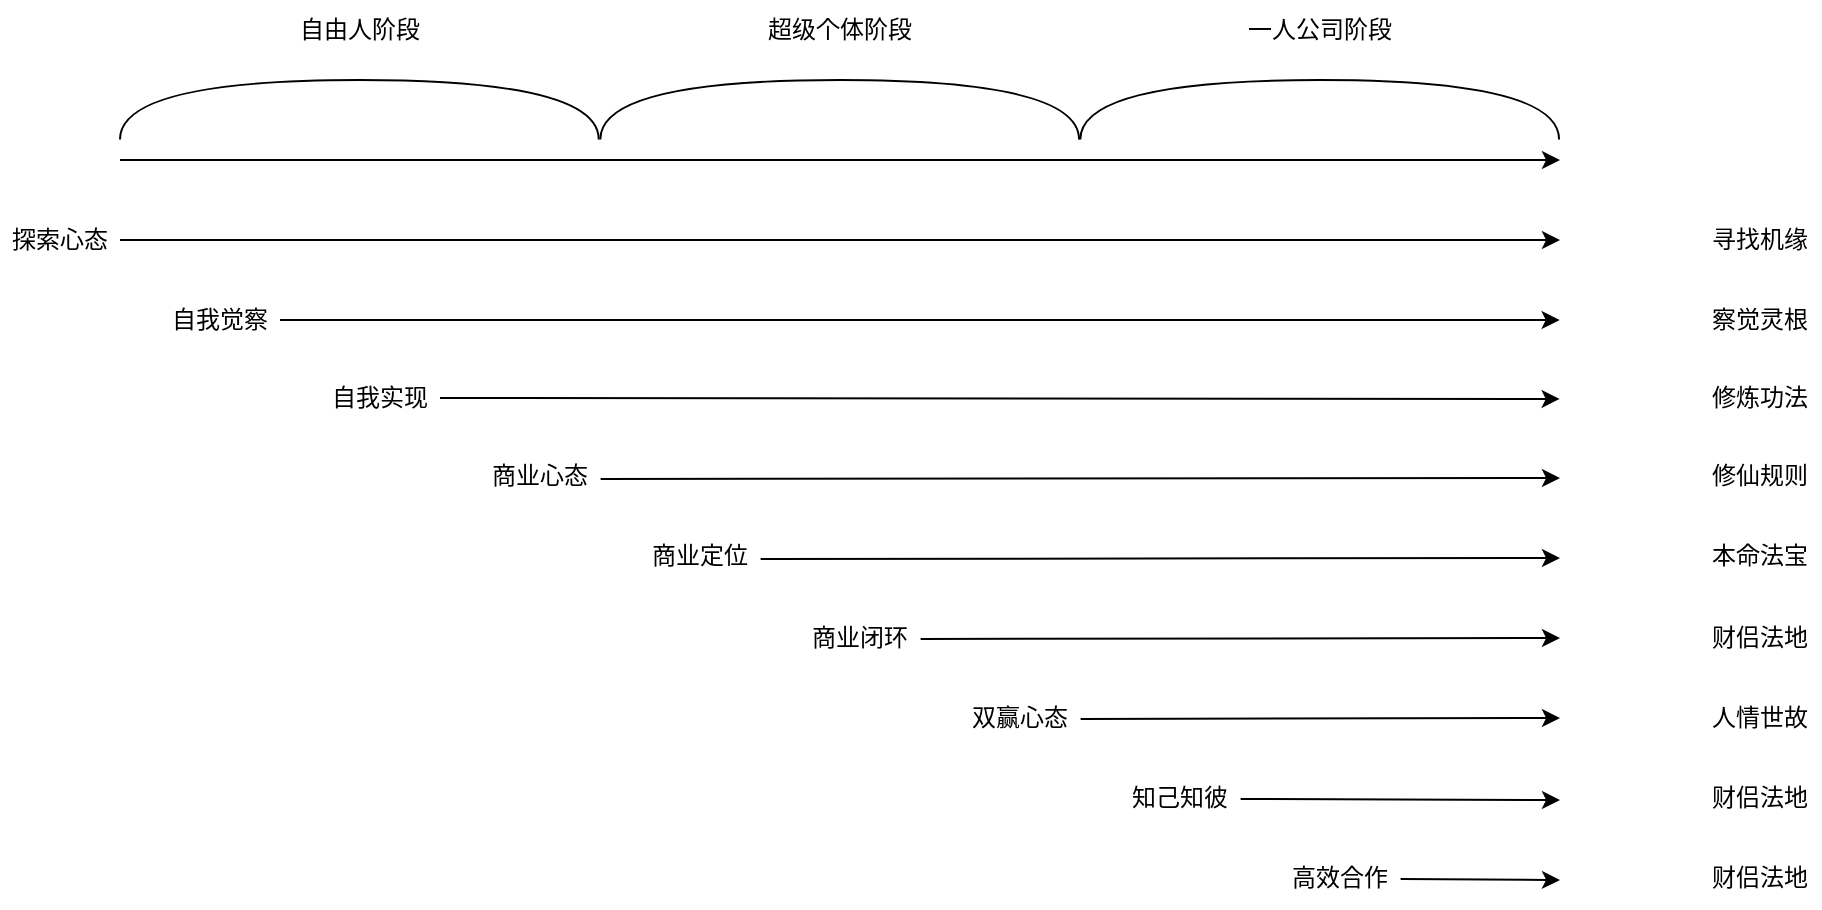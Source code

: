 <mxfile version="24.4.13" type="github">
  <diagram name="第 1 页" id="ZPvPkC5raG9nMZ6jffo0">
    <mxGraphModel dx="993" dy="519" grid="1" gridSize="10" guides="1" tooltips="1" connect="1" arrows="1" fold="1" page="1" pageScale="1" pageWidth="827" pageHeight="1169" math="0" shadow="0">
      <root>
        <mxCell id="0" />
        <mxCell id="1" parent="0" />
        <mxCell id="UsBETUkJH2-_tGAedoQZ-3" value="" style="endArrow=classic;html=1;rounded=0;" edge="1" parent="1">
          <mxGeometry width="50" height="50" relative="1" as="geometry">
            <mxPoint x="120" y="200" as="sourcePoint" />
            <mxPoint x="840" y="200" as="targetPoint" />
          </mxGeometry>
        </mxCell>
        <mxCell id="UsBETUkJH2-_tGAedoQZ-4" value="" style="shape=requiredInterface;html=1;verticalLabelPosition=bottom;rotation=90;flipV=1;flipH=1;shadow=0;gradientColor=none;" vertex="1" parent="1">
          <mxGeometry x="224.84" y="55.16" width="29.69" height="239.37" as="geometry" />
        </mxCell>
        <mxCell id="UsBETUkJH2-_tGAedoQZ-5" value="" style="endArrow=classic;startArrow=none;html=1;rounded=0;startFill=0;endFill=1;" edge="1" parent="1">
          <mxGeometry width="50" height="50" relative="1" as="geometry">
            <mxPoint x="120" y="240" as="sourcePoint" />
            <mxPoint x="840" y="240" as="targetPoint" />
          </mxGeometry>
        </mxCell>
        <mxCell id="UsBETUkJH2-_tGAedoQZ-6" value="" style="shape=requiredInterface;html=1;verticalLabelPosition=bottom;rotation=90;flipV=1;flipH=1;shadow=0;gradientColor=none;" vertex="1" parent="1">
          <mxGeometry x="465" y="55.16" width="29.69" height="239.37" as="geometry" />
        </mxCell>
        <mxCell id="UsBETUkJH2-_tGAedoQZ-7" value="" style="shape=requiredInterface;html=1;verticalLabelPosition=bottom;rotation=90;flipV=1;flipH=1;shadow=0;gradientColor=none;" vertex="1" parent="1">
          <mxGeometry x="705" y="55.16" width="29.69" height="239.37" as="geometry" />
        </mxCell>
        <mxCell id="UsBETUkJH2-_tGAedoQZ-8" value="自由人阶段" style="text;html=1;align=center;verticalAlign=middle;whiteSpace=wrap;rounded=0;" vertex="1" parent="1">
          <mxGeometry x="199.68" y="120" width="80" height="30" as="geometry" />
        </mxCell>
        <mxCell id="UsBETUkJH2-_tGAedoQZ-9" value="超级个体阶段" style="text;html=1;align=center;verticalAlign=middle;whiteSpace=wrap;rounded=0;" vertex="1" parent="1">
          <mxGeometry x="439.84" y="120" width="80" height="30" as="geometry" />
        </mxCell>
        <mxCell id="UsBETUkJH2-_tGAedoQZ-10" value="一人公司阶段" style="text;html=1;align=center;verticalAlign=middle;whiteSpace=wrap;rounded=0;" vertex="1" parent="1">
          <mxGeometry x="679.85" y="120" width="80" height="30" as="geometry" />
        </mxCell>
        <mxCell id="UsBETUkJH2-_tGAedoQZ-11" value="探索心态" style="text;html=1;align=center;verticalAlign=middle;whiteSpace=wrap;rounded=0;" vertex="1" parent="1">
          <mxGeometry x="60" y="225" width="60" height="30" as="geometry" />
        </mxCell>
        <mxCell id="UsBETUkJH2-_tGAedoQZ-12" value="" style="endArrow=classic;startArrow=none;html=1;rounded=0;startFill=0;endFill=1;strokeColor=default;align=center;verticalAlign=middle;fontFamily=Helvetica;fontSize=11;fontColor=default;labelBackgroundColor=default;" edge="1" parent="1">
          <mxGeometry width="50" height="50" relative="1" as="geometry">
            <mxPoint x="200" y="280" as="sourcePoint" />
            <mxPoint x="839.84" y="280" as="targetPoint" />
          </mxGeometry>
        </mxCell>
        <mxCell id="UsBETUkJH2-_tGAedoQZ-13" value="自我觉察" style="text;html=1;align=center;verticalAlign=middle;whiteSpace=wrap;rounded=0;" vertex="1" parent="1">
          <mxGeometry x="139.68" y="264.53" width="60" height="30" as="geometry" />
        </mxCell>
        <mxCell id="UsBETUkJH2-_tGAedoQZ-14" value="" style="endArrow=classic;startArrow=none;html=1;rounded=0;startFill=0;endFill=1;strokeColor=default;align=center;verticalAlign=middle;fontFamily=Helvetica;fontSize=11;fontColor=default;labelBackgroundColor=default;" edge="1" parent="1">
          <mxGeometry width="50" height="50" relative="1" as="geometry">
            <mxPoint x="280" y="319" as="sourcePoint" />
            <mxPoint x="839.84" y="319.47" as="targetPoint" />
          </mxGeometry>
        </mxCell>
        <mxCell id="UsBETUkJH2-_tGAedoQZ-15" value="自我实现" style="text;html=1;align=center;verticalAlign=middle;whiteSpace=wrap;rounded=0;" vertex="1" parent="1">
          <mxGeometry x="219.68" y="304" width="60" height="30" as="geometry" />
        </mxCell>
        <mxCell id="UsBETUkJH2-_tGAedoQZ-16" value="" style="endArrow=classic;startArrow=none;html=1;rounded=0;startFill=0;endFill=1;strokeColor=default;align=center;verticalAlign=middle;fontFamily=Helvetica;fontSize=11;fontColor=default;labelBackgroundColor=default;" edge="1" parent="1">
          <mxGeometry width="50" height="50" relative="1" as="geometry">
            <mxPoint x="360.32" y="359.47" as="sourcePoint" />
            <mxPoint x="840" y="359" as="targetPoint" />
          </mxGeometry>
        </mxCell>
        <mxCell id="UsBETUkJH2-_tGAedoQZ-17" value="商业心态" style="text;html=1;align=center;verticalAlign=middle;whiteSpace=wrap;rounded=0;" vertex="1" parent="1">
          <mxGeometry x="300" y="343" width="60" height="30" as="geometry" />
        </mxCell>
        <mxCell id="UsBETUkJH2-_tGAedoQZ-18" value="" style="endArrow=classic;startArrow=none;html=1;rounded=0;startFill=0;endFill=1;strokeColor=default;align=center;verticalAlign=middle;fontFamily=Helvetica;fontSize=11;fontColor=default;labelBackgroundColor=default;" edge="1" parent="1">
          <mxGeometry width="50" height="50" relative="1" as="geometry">
            <mxPoint x="440.32" y="399.47" as="sourcePoint" />
            <mxPoint x="840" y="399" as="targetPoint" />
          </mxGeometry>
        </mxCell>
        <mxCell id="UsBETUkJH2-_tGAedoQZ-19" value="商业定位" style="text;html=1;align=center;verticalAlign=middle;whiteSpace=wrap;rounded=0;" vertex="1" parent="1">
          <mxGeometry x="380" y="383" width="60" height="30" as="geometry" />
        </mxCell>
        <mxCell id="UsBETUkJH2-_tGAedoQZ-20" value="" style="endArrow=classic;startArrow=none;html=1;rounded=0;startFill=0;endFill=1;strokeColor=default;align=center;verticalAlign=middle;fontFamily=Helvetica;fontSize=11;fontColor=default;labelBackgroundColor=default;" edge="1" parent="1">
          <mxGeometry width="50" height="50" relative="1" as="geometry">
            <mxPoint x="520.32" y="439.47" as="sourcePoint" />
            <mxPoint x="840" y="439" as="targetPoint" />
          </mxGeometry>
        </mxCell>
        <mxCell id="UsBETUkJH2-_tGAedoQZ-21" value="商业闭环" style="text;html=1;align=center;verticalAlign=middle;whiteSpace=wrap;rounded=0;" vertex="1" parent="1">
          <mxGeometry x="460" y="424" width="60" height="30" as="geometry" />
        </mxCell>
        <mxCell id="UsBETUkJH2-_tGAedoQZ-22" value="" style="endArrow=classic;startArrow=none;html=1;rounded=0;startFill=0;endFill=1;strokeColor=default;align=center;verticalAlign=middle;fontFamily=Helvetica;fontSize=11;fontColor=default;labelBackgroundColor=default;" edge="1" parent="1">
          <mxGeometry width="50" height="50" relative="1" as="geometry">
            <mxPoint x="600.32" y="479.47" as="sourcePoint" />
            <mxPoint x="840" y="479" as="targetPoint" />
          </mxGeometry>
        </mxCell>
        <mxCell id="UsBETUkJH2-_tGAedoQZ-23" value="双赢心态" style="text;html=1;align=center;verticalAlign=middle;whiteSpace=wrap;rounded=0;" vertex="1" parent="1">
          <mxGeometry x="540" y="464" width="60" height="30" as="geometry" />
        </mxCell>
        <mxCell id="UsBETUkJH2-_tGAedoQZ-24" value="" style="endArrow=classic;startArrow=none;html=1;rounded=0;startFill=0;endFill=1;strokeColor=default;align=center;verticalAlign=middle;fontFamily=Helvetica;fontSize=11;fontColor=default;labelBackgroundColor=default;" edge="1" parent="1">
          <mxGeometry width="50" height="50" relative="1" as="geometry">
            <mxPoint x="680.32" y="519.47" as="sourcePoint" />
            <mxPoint x="840" y="520" as="targetPoint" />
          </mxGeometry>
        </mxCell>
        <mxCell id="UsBETUkJH2-_tGAedoQZ-25" value="知己知彼" style="text;html=1;align=center;verticalAlign=middle;whiteSpace=wrap;rounded=0;" vertex="1" parent="1">
          <mxGeometry x="620" y="504" width="60" height="30" as="geometry" />
        </mxCell>
        <mxCell id="UsBETUkJH2-_tGAedoQZ-26" value="" style="endArrow=classic;startArrow=none;html=1;rounded=0;startFill=0;endFill=1;strokeColor=default;align=center;verticalAlign=middle;fontFamily=Helvetica;fontSize=11;fontColor=default;labelBackgroundColor=default;" edge="1" parent="1">
          <mxGeometry width="50" height="50" relative="1" as="geometry">
            <mxPoint x="760.32" y="559.47" as="sourcePoint" />
            <mxPoint x="840" y="560" as="targetPoint" />
          </mxGeometry>
        </mxCell>
        <mxCell id="UsBETUkJH2-_tGAedoQZ-27" value="高效合作" style="text;html=1;align=center;verticalAlign=middle;whiteSpace=wrap;rounded=0;" vertex="1" parent="1">
          <mxGeometry x="700" y="544" width="60" height="30" as="geometry" />
        </mxCell>
        <mxCell id="UsBETUkJH2-_tGAedoQZ-29" value="寻找机缘" style="text;html=1;align=center;verticalAlign=middle;whiteSpace=wrap;rounded=0;" vertex="1" parent="1">
          <mxGeometry x="910" y="225" width="60" height="30" as="geometry" />
        </mxCell>
        <mxCell id="UsBETUkJH2-_tGAedoQZ-31" value="察觉灵根" style="text;html=1;align=center;verticalAlign=middle;whiteSpace=wrap;rounded=0;" vertex="1" parent="1">
          <mxGeometry x="910" y="264.53" width="60" height="30" as="geometry" />
        </mxCell>
        <mxCell id="UsBETUkJH2-_tGAedoQZ-32" value="修炼功法" style="text;html=1;align=center;verticalAlign=middle;whiteSpace=wrap;rounded=0;" vertex="1" parent="1">
          <mxGeometry x="910" y="304" width="60" height="30" as="geometry" />
        </mxCell>
        <mxCell id="UsBETUkJH2-_tGAedoQZ-33" value="修仙规则" style="text;html=1;align=center;verticalAlign=middle;whiteSpace=wrap;rounded=0;" vertex="1" parent="1">
          <mxGeometry x="910" y="343" width="60" height="30" as="geometry" />
        </mxCell>
        <mxCell id="UsBETUkJH2-_tGAedoQZ-34" value="本命法宝" style="text;html=1;align=center;verticalAlign=middle;whiteSpace=wrap;rounded=0;" vertex="1" parent="1">
          <mxGeometry x="910" y="383" width="60" height="30" as="geometry" />
        </mxCell>
        <mxCell id="UsBETUkJH2-_tGAedoQZ-35" value="财侣法地" style="text;html=1;align=center;verticalAlign=middle;whiteSpace=wrap;rounded=0;" vertex="1" parent="1">
          <mxGeometry x="910" y="424" width="60" height="30" as="geometry" />
        </mxCell>
        <mxCell id="UsBETUkJH2-_tGAedoQZ-36" value="人情世故" style="text;html=1;align=center;verticalAlign=middle;whiteSpace=wrap;rounded=0;" vertex="1" parent="1">
          <mxGeometry x="910" y="464" width="60" height="30" as="geometry" />
        </mxCell>
        <mxCell id="UsBETUkJH2-_tGAedoQZ-37" value="财侣法地" style="text;html=1;align=center;verticalAlign=middle;whiteSpace=wrap;rounded=0;" vertex="1" parent="1">
          <mxGeometry x="910" y="504" width="60" height="30" as="geometry" />
        </mxCell>
        <mxCell id="UsBETUkJH2-_tGAedoQZ-38" value="财侣法地" style="text;html=1;align=center;verticalAlign=middle;whiteSpace=wrap;rounded=0;" vertex="1" parent="1">
          <mxGeometry x="910" y="544" width="60" height="30" as="geometry" />
        </mxCell>
      </root>
    </mxGraphModel>
  </diagram>
</mxfile>
